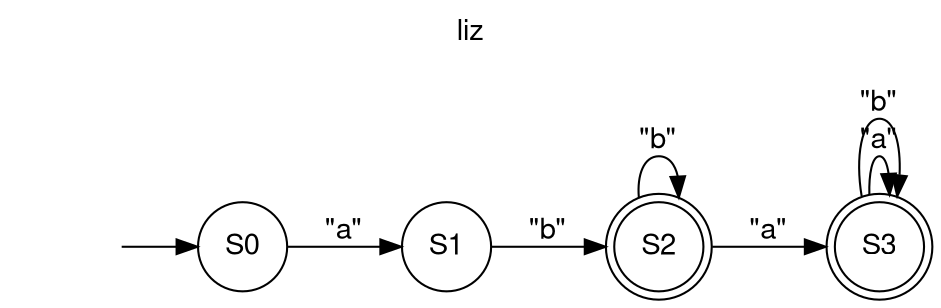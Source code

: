digraph AFD {
labelloc="t";
    label="liz";	fontname="Helvetica,Arial,sans-serif"
	node [fontname="Helvetica,Arial,sans-serif"]
	edge [fontname="Helvetica,Arial,sans-serif"]
	rankdir=LR;
begin[shape=none label=""];
node[shape=circle]begin->S0; 
	node [shape = doublecircle]; S2,S3; 
node [shape = circle]; 
S0->S1 [label = "\"a\""];
S1->S2 [label = "\"b\""];
S2->S3 [label = "\"a\""];
S2->S2 [label = "\"b\""];
S3->S3 [label = "\"a\""];
S3->S3 [label = "\"b\""];
}
